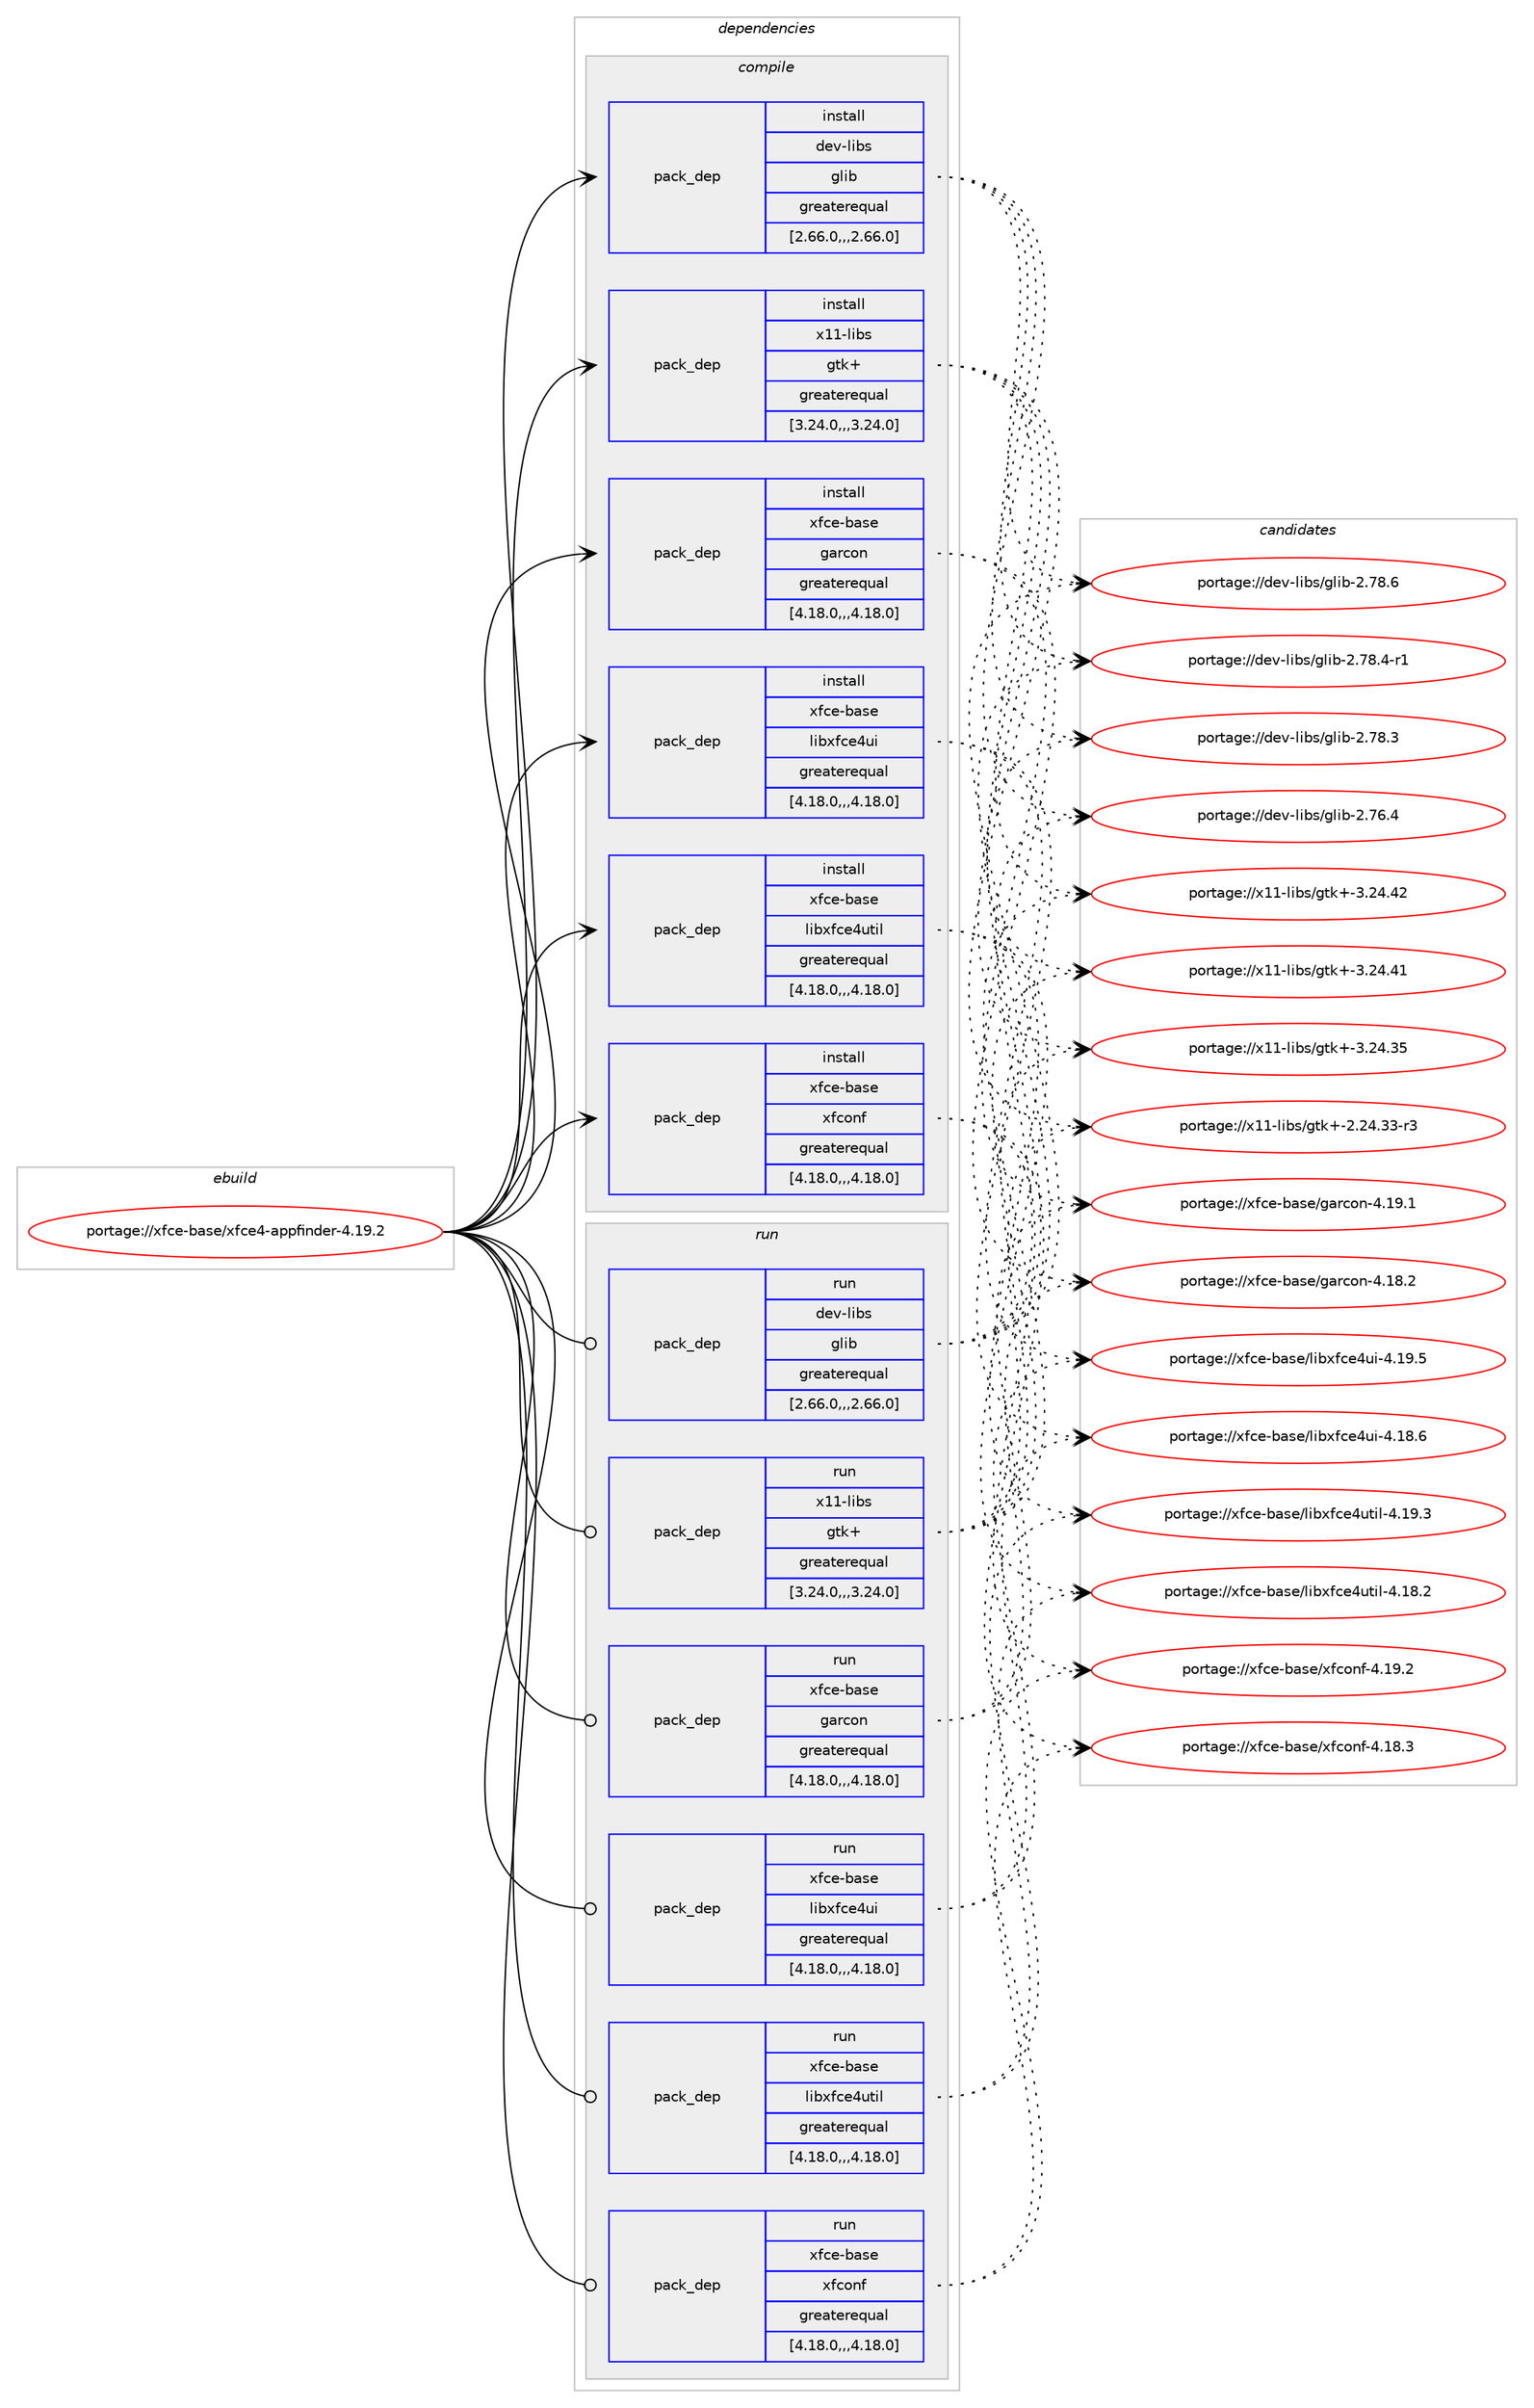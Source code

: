 digraph prolog {

# *************
# Graph options
# *************

newrank=true;
concentrate=true;
compound=true;
graph [rankdir=LR,fontname=Helvetica,fontsize=10,ranksep=1.5];#, ranksep=2.5, nodesep=0.2];
edge  [arrowhead=vee];
node  [fontname=Helvetica,fontsize=10];

# **********
# The ebuild
# **********

subgraph cluster_leftcol {
color=gray;
label=<<i>ebuild</i>>;
id [label="portage://xfce-base/xfce4-appfinder-4.19.2", color=red, width=4, href="../xfce-base/xfce4-appfinder-4.19.2.svg"];
}

# ****************
# The dependencies
# ****************

subgraph cluster_midcol {
color=gray;
label=<<i>dependencies</i>>;
subgraph cluster_compile {
fillcolor="#eeeeee";
style=filled;
label=<<i>compile</i>>;
subgraph pack345352 {
dependency473367 [label=<<TABLE BORDER="0" CELLBORDER="1" CELLSPACING="0" CELLPADDING="4" WIDTH="220"><TR><TD ROWSPAN="6" CELLPADDING="30">pack_dep</TD></TR><TR><TD WIDTH="110">install</TD></TR><TR><TD>dev-libs</TD></TR><TR><TD>glib</TD></TR><TR><TD>greaterequal</TD></TR><TR><TD>[2.66.0,,,2.66.0]</TD></TR></TABLE>>, shape=none, color=blue];
}
id:e -> dependency473367:w [weight=20,style="solid",arrowhead="vee"];
subgraph pack345353 {
dependency473368 [label=<<TABLE BORDER="0" CELLBORDER="1" CELLSPACING="0" CELLPADDING="4" WIDTH="220"><TR><TD ROWSPAN="6" CELLPADDING="30">pack_dep</TD></TR><TR><TD WIDTH="110">install</TD></TR><TR><TD>x11-libs</TD></TR><TR><TD>gtk+</TD></TR><TR><TD>greaterequal</TD></TR><TR><TD>[3.24.0,,,3.24.0]</TD></TR></TABLE>>, shape=none, color=blue];
}
id:e -> dependency473368:w [weight=20,style="solid",arrowhead="vee"];
subgraph pack345354 {
dependency473369 [label=<<TABLE BORDER="0" CELLBORDER="1" CELLSPACING="0" CELLPADDING="4" WIDTH="220"><TR><TD ROWSPAN="6" CELLPADDING="30">pack_dep</TD></TR><TR><TD WIDTH="110">install</TD></TR><TR><TD>xfce-base</TD></TR><TR><TD>garcon</TD></TR><TR><TD>greaterequal</TD></TR><TR><TD>[4.18.0,,,4.18.0]</TD></TR></TABLE>>, shape=none, color=blue];
}
id:e -> dependency473369:w [weight=20,style="solid",arrowhead="vee"];
subgraph pack345355 {
dependency473370 [label=<<TABLE BORDER="0" CELLBORDER="1" CELLSPACING="0" CELLPADDING="4" WIDTH="220"><TR><TD ROWSPAN="6" CELLPADDING="30">pack_dep</TD></TR><TR><TD WIDTH="110">install</TD></TR><TR><TD>xfce-base</TD></TR><TR><TD>libxfce4ui</TD></TR><TR><TD>greaterequal</TD></TR><TR><TD>[4.18.0,,,4.18.0]</TD></TR></TABLE>>, shape=none, color=blue];
}
id:e -> dependency473370:w [weight=20,style="solid",arrowhead="vee"];
subgraph pack345356 {
dependency473371 [label=<<TABLE BORDER="0" CELLBORDER="1" CELLSPACING="0" CELLPADDING="4" WIDTH="220"><TR><TD ROWSPAN="6" CELLPADDING="30">pack_dep</TD></TR><TR><TD WIDTH="110">install</TD></TR><TR><TD>xfce-base</TD></TR><TR><TD>libxfce4util</TD></TR><TR><TD>greaterequal</TD></TR><TR><TD>[4.18.0,,,4.18.0]</TD></TR></TABLE>>, shape=none, color=blue];
}
id:e -> dependency473371:w [weight=20,style="solid",arrowhead="vee"];
subgraph pack345357 {
dependency473372 [label=<<TABLE BORDER="0" CELLBORDER="1" CELLSPACING="0" CELLPADDING="4" WIDTH="220"><TR><TD ROWSPAN="6" CELLPADDING="30">pack_dep</TD></TR><TR><TD WIDTH="110">install</TD></TR><TR><TD>xfce-base</TD></TR><TR><TD>xfconf</TD></TR><TR><TD>greaterequal</TD></TR><TR><TD>[4.18.0,,,4.18.0]</TD></TR></TABLE>>, shape=none, color=blue];
}
id:e -> dependency473372:w [weight=20,style="solid",arrowhead="vee"];
}
subgraph cluster_compileandrun {
fillcolor="#eeeeee";
style=filled;
label=<<i>compile and run</i>>;
}
subgraph cluster_run {
fillcolor="#eeeeee";
style=filled;
label=<<i>run</i>>;
subgraph pack345358 {
dependency473373 [label=<<TABLE BORDER="0" CELLBORDER="1" CELLSPACING="0" CELLPADDING="4" WIDTH="220"><TR><TD ROWSPAN="6" CELLPADDING="30">pack_dep</TD></TR><TR><TD WIDTH="110">run</TD></TR><TR><TD>dev-libs</TD></TR><TR><TD>glib</TD></TR><TR><TD>greaterequal</TD></TR><TR><TD>[2.66.0,,,2.66.0]</TD></TR></TABLE>>, shape=none, color=blue];
}
id:e -> dependency473373:w [weight=20,style="solid",arrowhead="odot"];
subgraph pack345359 {
dependency473374 [label=<<TABLE BORDER="0" CELLBORDER="1" CELLSPACING="0" CELLPADDING="4" WIDTH="220"><TR><TD ROWSPAN="6" CELLPADDING="30">pack_dep</TD></TR><TR><TD WIDTH="110">run</TD></TR><TR><TD>x11-libs</TD></TR><TR><TD>gtk+</TD></TR><TR><TD>greaterequal</TD></TR><TR><TD>[3.24.0,,,3.24.0]</TD></TR></TABLE>>, shape=none, color=blue];
}
id:e -> dependency473374:w [weight=20,style="solid",arrowhead="odot"];
subgraph pack345360 {
dependency473375 [label=<<TABLE BORDER="0" CELLBORDER="1" CELLSPACING="0" CELLPADDING="4" WIDTH="220"><TR><TD ROWSPAN="6" CELLPADDING="30">pack_dep</TD></TR><TR><TD WIDTH="110">run</TD></TR><TR><TD>xfce-base</TD></TR><TR><TD>garcon</TD></TR><TR><TD>greaterequal</TD></TR><TR><TD>[4.18.0,,,4.18.0]</TD></TR></TABLE>>, shape=none, color=blue];
}
id:e -> dependency473375:w [weight=20,style="solid",arrowhead="odot"];
subgraph pack345361 {
dependency473376 [label=<<TABLE BORDER="0" CELLBORDER="1" CELLSPACING="0" CELLPADDING="4" WIDTH="220"><TR><TD ROWSPAN="6" CELLPADDING="30">pack_dep</TD></TR><TR><TD WIDTH="110">run</TD></TR><TR><TD>xfce-base</TD></TR><TR><TD>libxfce4ui</TD></TR><TR><TD>greaterequal</TD></TR><TR><TD>[4.18.0,,,4.18.0]</TD></TR></TABLE>>, shape=none, color=blue];
}
id:e -> dependency473376:w [weight=20,style="solid",arrowhead="odot"];
subgraph pack345362 {
dependency473377 [label=<<TABLE BORDER="0" CELLBORDER="1" CELLSPACING="0" CELLPADDING="4" WIDTH="220"><TR><TD ROWSPAN="6" CELLPADDING="30">pack_dep</TD></TR><TR><TD WIDTH="110">run</TD></TR><TR><TD>xfce-base</TD></TR><TR><TD>libxfce4util</TD></TR><TR><TD>greaterequal</TD></TR><TR><TD>[4.18.0,,,4.18.0]</TD></TR></TABLE>>, shape=none, color=blue];
}
id:e -> dependency473377:w [weight=20,style="solid",arrowhead="odot"];
subgraph pack345363 {
dependency473378 [label=<<TABLE BORDER="0" CELLBORDER="1" CELLSPACING="0" CELLPADDING="4" WIDTH="220"><TR><TD ROWSPAN="6" CELLPADDING="30">pack_dep</TD></TR><TR><TD WIDTH="110">run</TD></TR><TR><TD>xfce-base</TD></TR><TR><TD>xfconf</TD></TR><TR><TD>greaterequal</TD></TR><TR><TD>[4.18.0,,,4.18.0]</TD></TR></TABLE>>, shape=none, color=blue];
}
id:e -> dependency473378:w [weight=20,style="solid",arrowhead="odot"];
}
}

# **************
# The candidates
# **************

subgraph cluster_choices {
rank=same;
color=gray;
label=<<i>candidates</i>>;

subgraph choice345352 {
color=black;
nodesep=1;
choice1001011184510810598115471031081059845504655564654 [label="portage://dev-libs/glib-2.78.6", color=red, width=4,href="../dev-libs/glib-2.78.6.svg"];
choice10010111845108105981154710310810598455046555646524511449 [label="portage://dev-libs/glib-2.78.4-r1", color=red, width=4,href="../dev-libs/glib-2.78.4-r1.svg"];
choice1001011184510810598115471031081059845504655564651 [label="portage://dev-libs/glib-2.78.3", color=red, width=4,href="../dev-libs/glib-2.78.3.svg"];
choice1001011184510810598115471031081059845504655544652 [label="portage://dev-libs/glib-2.76.4", color=red, width=4,href="../dev-libs/glib-2.76.4.svg"];
dependency473367:e -> choice1001011184510810598115471031081059845504655564654:w [style=dotted,weight="100"];
dependency473367:e -> choice10010111845108105981154710310810598455046555646524511449:w [style=dotted,weight="100"];
dependency473367:e -> choice1001011184510810598115471031081059845504655564651:w [style=dotted,weight="100"];
dependency473367:e -> choice1001011184510810598115471031081059845504655544652:w [style=dotted,weight="100"];
}
subgraph choice345353 {
color=black;
nodesep=1;
choice1204949451081059811547103116107434551465052465250 [label="portage://x11-libs/gtk+-3.24.42", color=red, width=4,href="../x11-libs/gtk+-3.24.42.svg"];
choice1204949451081059811547103116107434551465052465249 [label="portage://x11-libs/gtk+-3.24.41", color=red, width=4,href="../x11-libs/gtk+-3.24.41.svg"];
choice1204949451081059811547103116107434551465052465153 [label="portage://x11-libs/gtk+-3.24.35", color=red, width=4,href="../x11-libs/gtk+-3.24.35.svg"];
choice12049494510810598115471031161074345504650524651514511451 [label="portage://x11-libs/gtk+-2.24.33-r3", color=red, width=4,href="../x11-libs/gtk+-2.24.33-r3.svg"];
dependency473368:e -> choice1204949451081059811547103116107434551465052465250:w [style=dotted,weight="100"];
dependency473368:e -> choice1204949451081059811547103116107434551465052465249:w [style=dotted,weight="100"];
dependency473368:e -> choice1204949451081059811547103116107434551465052465153:w [style=dotted,weight="100"];
dependency473368:e -> choice12049494510810598115471031161074345504650524651514511451:w [style=dotted,weight="100"];
}
subgraph choice345354 {
color=black;
nodesep=1;
choice1201029910145989711510147103971149911111045524649574649 [label="portage://xfce-base/garcon-4.19.1", color=red, width=4,href="../xfce-base/garcon-4.19.1.svg"];
choice1201029910145989711510147103971149911111045524649564650 [label="portage://xfce-base/garcon-4.18.2", color=red, width=4,href="../xfce-base/garcon-4.18.2.svg"];
dependency473369:e -> choice1201029910145989711510147103971149911111045524649574649:w [style=dotted,weight="100"];
dependency473369:e -> choice1201029910145989711510147103971149911111045524649564650:w [style=dotted,weight="100"];
}
subgraph choice345355 {
color=black;
nodesep=1;
choice120102991014598971151014710810598120102991015211710545524649574653 [label="portage://xfce-base/libxfce4ui-4.19.5", color=red, width=4,href="../xfce-base/libxfce4ui-4.19.5.svg"];
choice120102991014598971151014710810598120102991015211710545524649564654 [label="portage://xfce-base/libxfce4ui-4.18.6", color=red, width=4,href="../xfce-base/libxfce4ui-4.18.6.svg"];
dependency473370:e -> choice120102991014598971151014710810598120102991015211710545524649574653:w [style=dotted,weight="100"];
dependency473370:e -> choice120102991014598971151014710810598120102991015211710545524649564654:w [style=dotted,weight="100"];
}
subgraph choice345356 {
color=black;
nodesep=1;
choice120102991014598971151014710810598120102991015211711610510845524649574651 [label="portage://xfce-base/libxfce4util-4.19.3", color=red, width=4,href="../xfce-base/libxfce4util-4.19.3.svg"];
choice120102991014598971151014710810598120102991015211711610510845524649564650 [label="portage://xfce-base/libxfce4util-4.18.2", color=red, width=4,href="../xfce-base/libxfce4util-4.18.2.svg"];
dependency473371:e -> choice120102991014598971151014710810598120102991015211711610510845524649574651:w [style=dotted,weight="100"];
dependency473371:e -> choice120102991014598971151014710810598120102991015211711610510845524649564650:w [style=dotted,weight="100"];
}
subgraph choice345357 {
color=black;
nodesep=1;
choice12010299101459897115101471201029911111010245524649574650 [label="portage://xfce-base/xfconf-4.19.2", color=red, width=4,href="../xfce-base/xfconf-4.19.2.svg"];
choice12010299101459897115101471201029911111010245524649564651 [label="portage://xfce-base/xfconf-4.18.3", color=red, width=4,href="../xfce-base/xfconf-4.18.3.svg"];
dependency473372:e -> choice12010299101459897115101471201029911111010245524649574650:w [style=dotted,weight="100"];
dependency473372:e -> choice12010299101459897115101471201029911111010245524649564651:w [style=dotted,weight="100"];
}
subgraph choice345358 {
color=black;
nodesep=1;
choice1001011184510810598115471031081059845504655564654 [label="portage://dev-libs/glib-2.78.6", color=red, width=4,href="../dev-libs/glib-2.78.6.svg"];
choice10010111845108105981154710310810598455046555646524511449 [label="portage://dev-libs/glib-2.78.4-r1", color=red, width=4,href="../dev-libs/glib-2.78.4-r1.svg"];
choice1001011184510810598115471031081059845504655564651 [label="portage://dev-libs/glib-2.78.3", color=red, width=4,href="../dev-libs/glib-2.78.3.svg"];
choice1001011184510810598115471031081059845504655544652 [label="portage://dev-libs/glib-2.76.4", color=red, width=4,href="../dev-libs/glib-2.76.4.svg"];
dependency473373:e -> choice1001011184510810598115471031081059845504655564654:w [style=dotted,weight="100"];
dependency473373:e -> choice10010111845108105981154710310810598455046555646524511449:w [style=dotted,weight="100"];
dependency473373:e -> choice1001011184510810598115471031081059845504655564651:w [style=dotted,weight="100"];
dependency473373:e -> choice1001011184510810598115471031081059845504655544652:w [style=dotted,weight="100"];
}
subgraph choice345359 {
color=black;
nodesep=1;
choice1204949451081059811547103116107434551465052465250 [label="portage://x11-libs/gtk+-3.24.42", color=red, width=4,href="../x11-libs/gtk+-3.24.42.svg"];
choice1204949451081059811547103116107434551465052465249 [label="portage://x11-libs/gtk+-3.24.41", color=red, width=4,href="../x11-libs/gtk+-3.24.41.svg"];
choice1204949451081059811547103116107434551465052465153 [label="portage://x11-libs/gtk+-3.24.35", color=red, width=4,href="../x11-libs/gtk+-3.24.35.svg"];
choice12049494510810598115471031161074345504650524651514511451 [label="portage://x11-libs/gtk+-2.24.33-r3", color=red, width=4,href="../x11-libs/gtk+-2.24.33-r3.svg"];
dependency473374:e -> choice1204949451081059811547103116107434551465052465250:w [style=dotted,weight="100"];
dependency473374:e -> choice1204949451081059811547103116107434551465052465249:w [style=dotted,weight="100"];
dependency473374:e -> choice1204949451081059811547103116107434551465052465153:w [style=dotted,weight="100"];
dependency473374:e -> choice12049494510810598115471031161074345504650524651514511451:w [style=dotted,weight="100"];
}
subgraph choice345360 {
color=black;
nodesep=1;
choice1201029910145989711510147103971149911111045524649574649 [label="portage://xfce-base/garcon-4.19.1", color=red, width=4,href="../xfce-base/garcon-4.19.1.svg"];
choice1201029910145989711510147103971149911111045524649564650 [label="portage://xfce-base/garcon-4.18.2", color=red, width=4,href="../xfce-base/garcon-4.18.2.svg"];
dependency473375:e -> choice1201029910145989711510147103971149911111045524649574649:w [style=dotted,weight="100"];
dependency473375:e -> choice1201029910145989711510147103971149911111045524649564650:w [style=dotted,weight="100"];
}
subgraph choice345361 {
color=black;
nodesep=1;
choice120102991014598971151014710810598120102991015211710545524649574653 [label="portage://xfce-base/libxfce4ui-4.19.5", color=red, width=4,href="../xfce-base/libxfce4ui-4.19.5.svg"];
choice120102991014598971151014710810598120102991015211710545524649564654 [label="portage://xfce-base/libxfce4ui-4.18.6", color=red, width=4,href="../xfce-base/libxfce4ui-4.18.6.svg"];
dependency473376:e -> choice120102991014598971151014710810598120102991015211710545524649574653:w [style=dotted,weight="100"];
dependency473376:e -> choice120102991014598971151014710810598120102991015211710545524649564654:w [style=dotted,weight="100"];
}
subgraph choice345362 {
color=black;
nodesep=1;
choice120102991014598971151014710810598120102991015211711610510845524649574651 [label="portage://xfce-base/libxfce4util-4.19.3", color=red, width=4,href="../xfce-base/libxfce4util-4.19.3.svg"];
choice120102991014598971151014710810598120102991015211711610510845524649564650 [label="portage://xfce-base/libxfce4util-4.18.2", color=red, width=4,href="../xfce-base/libxfce4util-4.18.2.svg"];
dependency473377:e -> choice120102991014598971151014710810598120102991015211711610510845524649574651:w [style=dotted,weight="100"];
dependency473377:e -> choice120102991014598971151014710810598120102991015211711610510845524649564650:w [style=dotted,weight="100"];
}
subgraph choice345363 {
color=black;
nodesep=1;
choice12010299101459897115101471201029911111010245524649574650 [label="portage://xfce-base/xfconf-4.19.2", color=red, width=4,href="../xfce-base/xfconf-4.19.2.svg"];
choice12010299101459897115101471201029911111010245524649564651 [label="portage://xfce-base/xfconf-4.18.3", color=red, width=4,href="../xfce-base/xfconf-4.18.3.svg"];
dependency473378:e -> choice12010299101459897115101471201029911111010245524649574650:w [style=dotted,weight="100"];
dependency473378:e -> choice12010299101459897115101471201029911111010245524649564651:w [style=dotted,weight="100"];
}
}

}
